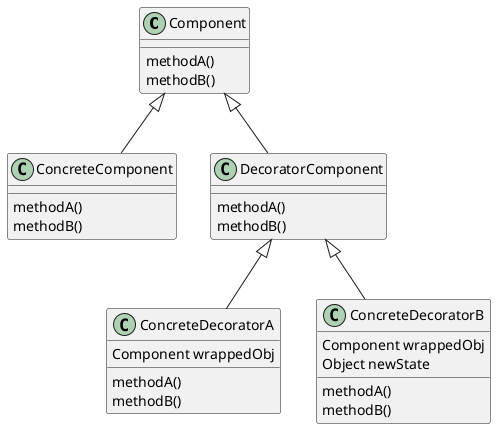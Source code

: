 @startuml

Class Component {
    methodA()
    methodB()
}

Class ConcreteComponent extends Component {
    methodA()
    methodB()
}

Class DecoratorComponent extends Component {
    methodA()
    methodB()
}

Class ConcreteDecoratorA extends DecoratorComponent {
    Component wrappedObj
    methodA()
    methodB()
}

Class ConcreteDecoratorB extends DecoratorComponent {
    Component wrappedObj
    Object newState
    methodA()
    methodB()
}


@enduml